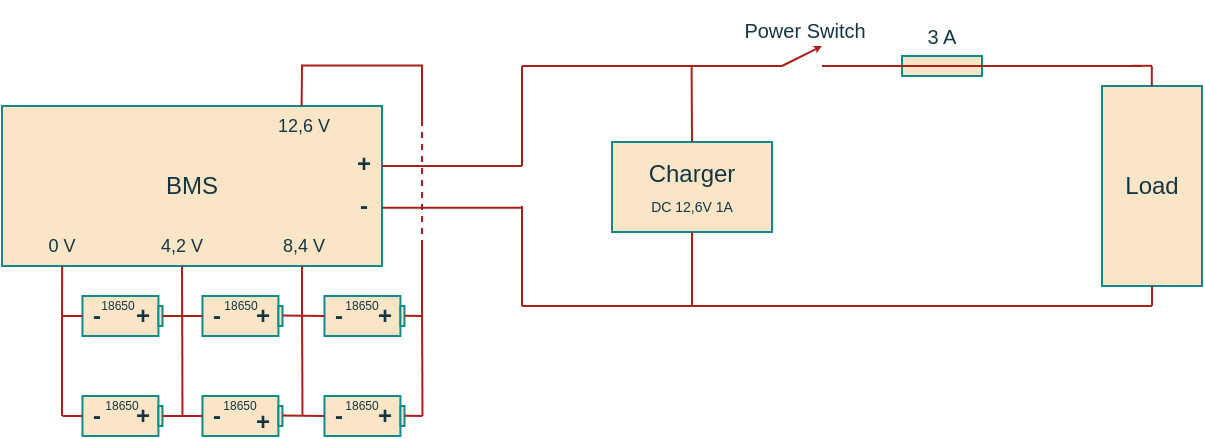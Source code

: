 <mxfile version="14.6.13" type="device"><diagram id="NViHhc32o7mC1MYV1t0E" name="Página-1"><mxGraphModel dx="1146" dy="567" grid="1" gridSize="10" guides="1" tooltips="1" connect="1" arrows="1" fold="1" page="1" pageScale="1" pageWidth="827" pageHeight="1169" background="none" math="0" shadow="0"><root><mxCell id="0"/><mxCell id="1" parent="0"/><mxCell id="QuVuDqWGLM1gUflFmB1--105" value="" style="rounded=0;whiteSpace=wrap;html=1;fontSize=3;fillColor=#FAE5C7;strokeColor=#0F8B8D;fontColor=#143642;" parent="1" vertex="1"><mxGeometry x="540" y="255" width="40" height="10" as="geometry"/></mxCell><mxCell id="QuVuDqWGLM1gUflFmB1--1" value="BMS" style="rounded=0;whiteSpace=wrap;html=1;fillColor=#FAE5C7;strokeColor=#0F8B8D;fontColor=#143642;" parent="1" vertex="1"><mxGeometry x="90" y="280" width="190" height="80" as="geometry"/></mxCell><mxCell id="QuVuDqWGLM1gUflFmB1--2" value="0 V" style="text;html=1;strokeColor=none;fillColor=none;align=center;verticalAlign=middle;whiteSpace=wrap;rounded=0;fontSize=9;fontColor=#143642;" parent="1" vertex="1"><mxGeometry x="110" y="340" width="20" height="20" as="geometry"/></mxCell><mxCell id="QuVuDqWGLM1gUflFmB1--3" value="12,6 V" style="text;html=1;strokeColor=none;fillColor=none;align=center;verticalAlign=middle;whiteSpace=wrap;rounded=0;fontSize=9;fontColor=#143642;" parent="1" vertex="1"><mxGeometry x="226" y="280" width="30" height="20" as="geometry"/></mxCell><mxCell id="QuVuDqWGLM1gUflFmB1--5" value="4,2 V" style="text;html=1;strokeColor=none;fillColor=none;align=center;verticalAlign=middle;whiteSpace=wrap;rounded=0;fontSize=9;fontColor=#143642;" parent="1" vertex="1"><mxGeometry x="165" y="340" width="30" height="20" as="geometry"/></mxCell><mxCell id="QuVuDqWGLM1gUflFmB1--7" value="8,4 V" style="text;html=1;strokeColor=none;fillColor=none;align=center;verticalAlign=middle;whiteSpace=wrap;rounded=0;fontSize=9;fontColor=#143642;" parent="1" vertex="1"><mxGeometry x="226" y="340" width="30" height="20" as="geometry"/></mxCell><mxCell id="QuVuDqWGLM1gUflFmB1--8" value="-" style="text;html=1;strokeColor=none;fillColor=none;align=center;verticalAlign=middle;whiteSpace=wrap;rounded=0;fontSize=12;fontStyle=1;fontColor=#143642;" parent="1" vertex="1"><mxGeometry x="266" y="325" width="10" height="10" as="geometry"/></mxCell><mxCell id="QuVuDqWGLM1gUflFmB1--12" value="+" style="text;html=1;strokeColor=none;fillColor=none;align=center;verticalAlign=middle;whiteSpace=wrap;rounded=0;fontSize=12;fontStyle=1;fontColor=#143642;" parent="1" vertex="1"><mxGeometry x="256" y="299" width="30" height="20" as="geometry"/></mxCell><mxCell id="QuVuDqWGLM1gUflFmB1--28" value="" style="endArrow=none;html=1;fontSize=12;exitX=0.5;exitY=0;exitDx=0;exitDy=0;labelBackgroundColor=#DAD2D8;strokeColor=#A8201A;fontColor=#143642;" parent="1" edge="1"><mxGeometry width="50" height="50" relative="1" as="geometry"><mxPoint x="239.8" y="280" as="sourcePoint"/><mxPoint x="240" y="260" as="targetPoint"/></mxGeometry></mxCell><mxCell id="QuVuDqWGLM1gUflFmB1--34" value="" style="endArrow=none;html=1;fontSize=12;labelBackgroundColor=#DAD2D8;strokeColor=#A8201A;fontColor=#143642;" parent="1" edge="1"><mxGeometry width="50" height="50" relative="1" as="geometry"><mxPoint x="240" y="380" as="sourcePoint"/><mxPoint x="240" y="360" as="targetPoint"/></mxGeometry></mxCell><mxCell id="QuVuDqWGLM1gUflFmB1--35" value="" style="endArrow=none;html=1;fontSize=12;labelBackgroundColor=#DAD2D8;strokeColor=#A8201A;fontColor=#143642;" parent="1" edge="1"><mxGeometry width="50" height="50" relative="1" as="geometry"><mxPoint x="239.5" y="259.76" as="sourcePoint"/><mxPoint x="300.5" y="259.76" as="targetPoint"/></mxGeometry></mxCell><mxCell id="QuVuDqWGLM1gUflFmB1--87" value="Charger&lt;br style=&quot;font-size: 12px&quot;&gt;&lt;font style=&quot;font-size: 7px&quot;&gt;DC 12,6V 1A&lt;/font&gt;" style="rounded=0;whiteSpace=wrap;html=1;fontSize=12;fillColor=#FAE5C7;strokeColor=#0F8B8D;fontColor=#143642;" parent="1" vertex="1"><mxGeometry x="395" y="298" width="80" height="45" as="geometry"/></mxCell><mxCell id="QuVuDqWGLM1gUflFmB1--89" value="" style="endArrow=none;html=1;fontSize=12;exitX=1;exitY=0.25;exitDx=0;exitDy=0;labelBackgroundColor=#DAD2D8;strokeColor=#A8201A;fontColor=#143642;" parent="1" edge="1"><mxGeometry width="50" height="50" relative="1" as="geometry"><mxPoint x="280" y="310.0" as="sourcePoint"/><mxPoint x="350" y="310" as="targetPoint"/></mxGeometry></mxCell><mxCell id="QuVuDqWGLM1gUflFmB1--90" value="" style="endArrow=none;html=1;fontSize=12;exitX=1;exitY=0.25;exitDx=0;exitDy=0;labelBackgroundColor=#DAD2D8;strokeColor=#A8201A;fontColor=#143642;" parent="1" edge="1"><mxGeometry width="50" height="50" relative="1" as="geometry"><mxPoint x="350" y="260" as="sourcePoint"/><mxPoint x="480" y="260" as="targetPoint"/></mxGeometry></mxCell><mxCell id="QuVuDqWGLM1gUflFmB1--91" value="" style="endArrow=none;html=1;fontSize=12;exitX=1;exitY=0.25;exitDx=0;exitDy=0;labelBackgroundColor=#DAD2D8;strokeColor=#A8201A;fontColor=#143642;" parent="1" edge="1"><mxGeometry width="50" height="50" relative="1" as="geometry"><mxPoint x="350" y="380" as="sourcePoint"/><mxPoint x="660" y="380" as="targetPoint"/></mxGeometry></mxCell><mxCell id="QuVuDqWGLM1gUflFmB1--92" value="" style="endArrow=none;html=1;fontSize=12;labelBackgroundColor=#DAD2D8;strokeColor=#A8201A;fontColor=#143642;" parent="1" edge="1"><mxGeometry width="50" height="50" relative="1" as="geometry"><mxPoint x="350" y="310" as="sourcePoint"/><mxPoint x="350.0" y="260" as="targetPoint"/></mxGeometry></mxCell><mxCell id="QuVuDqWGLM1gUflFmB1--94" value="" style="endArrow=none;html=1;fontSize=6;labelBackgroundColor=#DAD2D8;strokeColor=#A8201A;fontColor=#143642;" parent="1" edge="1"><mxGeometry width="50" height="50" relative="1" as="geometry"><mxPoint x="350" y="380" as="sourcePoint"/><mxPoint x="350" y="330" as="targetPoint"/></mxGeometry></mxCell><mxCell id="QuVuDqWGLM1gUflFmB1--95" value="" style="endArrow=none;html=1;fontSize=12;exitX=1;exitY=0.25;exitDx=0;exitDy=0;labelBackgroundColor=#DAD2D8;strokeColor=#A8201A;fontColor=#143642;" parent="1" edge="1"><mxGeometry width="50" height="50" relative="1" as="geometry"><mxPoint x="280" y="330.88" as="sourcePoint"/><mxPoint x="350" y="330.88" as="targetPoint"/></mxGeometry></mxCell><mxCell id="QuVuDqWGLM1gUflFmB1--97" value="" style="endArrow=none;dashed=1;html=1;fontSize=6;labelBackgroundColor=#DAD2D8;strokeColor=#A8201A;fontColor=#143642;" parent="1" edge="1"><mxGeometry width="50" height="50" relative="1" as="geometry"><mxPoint x="300" y="350" as="sourcePoint"/><mxPoint x="300" y="290" as="targetPoint"/></mxGeometry></mxCell><mxCell id="QuVuDqWGLM1gUflFmB1--98" value="" style="endArrow=none;html=1;fontSize=12;labelBackgroundColor=#DAD2D8;strokeColor=#A8201A;fontColor=#143642;" parent="1" edge="1"><mxGeometry width="50" height="50" relative="1" as="geometry"><mxPoint x="300" y="290" as="sourcePoint"/><mxPoint x="300" y="260" as="targetPoint"/></mxGeometry></mxCell><mxCell id="QuVuDqWGLM1gUflFmB1--99" value="" style="endArrow=none;html=1;fontSize=12;labelBackgroundColor=#DAD2D8;strokeColor=#A8201A;fontColor=#143642;" parent="1" edge="1"><mxGeometry width="50" height="50" relative="1" as="geometry"><mxPoint x="300" y="380" as="sourcePoint"/><mxPoint x="300" y="350" as="targetPoint"/></mxGeometry></mxCell><mxCell id="QuVuDqWGLM1gUflFmB1--100" value="" style="endArrow=none;html=1;fontSize=12;exitX=0.5;exitY=0;exitDx=0;exitDy=0;labelBackgroundColor=#DAD2D8;strokeColor=#A8201A;fontColor=#143642;" parent="1" source="QuVuDqWGLM1gUflFmB1--87" edge="1"><mxGeometry width="50" height="50" relative="1" as="geometry"><mxPoint x="434.8" y="300" as="sourcePoint"/><mxPoint x="434.8" y="260" as="targetPoint"/></mxGeometry></mxCell><mxCell id="QuVuDqWGLM1gUflFmB1--101" value="" style="endArrow=none;html=1;fontSize=12;exitX=0.5;exitY=0;exitDx=0;exitDy=0;entryX=0.5;entryY=1;entryDx=0;entryDy=0;labelBackgroundColor=#DAD2D8;strokeColor=#A8201A;fontColor=#143642;" parent="1" target="QuVuDqWGLM1gUflFmB1--87" edge="1"><mxGeometry width="50" height="50" relative="1" as="geometry"><mxPoint x="435" y="380" as="sourcePoint"/><mxPoint x="434.8" y="335" as="targetPoint"/></mxGeometry></mxCell><mxCell id="QuVuDqWGLM1gUflFmB1--102" value="" style="endArrow=none;html=1;fontSize=12;labelBackgroundColor=#DAD2D8;strokeColor=#A8201A;fontColor=#143642;" parent="1" edge="1"><mxGeometry width="50" height="50" relative="1" as="geometry"><mxPoint x="500" y="260" as="sourcePoint"/><mxPoint x="660" y="260" as="targetPoint"/></mxGeometry></mxCell><mxCell id="QuVuDqWGLM1gUflFmB1--104" value="" style="endArrow=classic;html=1;fontSize=3;strokeWidth=1;endSize=1;labelBackgroundColor=#DAD2D8;strokeColor=#A8201A;fontColor=#143642;" parent="1" edge="1"><mxGeometry width="50" height="50" relative="1" as="geometry"><mxPoint x="480" y="260" as="sourcePoint"/><mxPoint x="500" y="250" as="targetPoint"/><Array as="points"><mxPoint x="500" y="250"/></Array></mxGeometry></mxCell><mxCell id="QuVuDqWGLM1gUflFmB1--106" value="Load" style="rounded=0;whiteSpace=wrap;html=1;fillColor=#FAE5C7;strokeColor=#0F8B8D;fontColor=#143642;" parent="1" vertex="1"><mxGeometry x="640" y="270" width="50" height="100" as="geometry"/></mxCell><mxCell id="QuVuDqWGLM1gUflFmB1--108" value="" style="endArrow=none;html=1;strokeWidth=1;fontSize=3;entryX=0.5;entryY=1;entryDx=0;entryDy=0;labelBackgroundColor=#DAD2D8;strokeColor=#A8201A;fontColor=#143642;" parent="1" target="QuVuDqWGLM1gUflFmB1--106" edge="1"><mxGeometry width="50" height="50" relative="1" as="geometry"><mxPoint x="665" y="380" as="sourcePoint"/><mxPoint x="660" y="390" as="targetPoint"/><Array as="points"><mxPoint x="665" y="380"/></Array></mxGeometry></mxCell><mxCell id="QuVuDqWGLM1gUflFmB1--109" value="" style="endArrow=none;html=1;strokeWidth=1;fontSize=3;labelBackgroundColor=#DAD2D8;strokeColor=#A8201A;fontColor=#143642;" parent="1" edge="1"><mxGeometry width="50" height="50" relative="1" as="geometry"><mxPoint x="655" y="380" as="sourcePoint"/><mxPoint x="665" y="380" as="targetPoint"/></mxGeometry></mxCell><mxCell id="QuVuDqWGLM1gUflFmB1--110" value="" style="endArrow=none;html=1;strokeWidth=1;fontSize=3;entryX=0.5;entryY=1;entryDx=0;entryDy=0;labelBackgroundColor=#DAD2D8;strokeColor=#A8201A;fontColor=#143642;" parent="1" edge="1"><mxGeometry width="50" height="50" relative="1" as="geometry"><mxPoint x="664.9" y="270" as="sourcePoint"/><mxPoint x="664.9" y="260" as="targetPoint"/><Array as="points"><mxPoint x="664.9" y="270"/></Array></mxGeometry></mxCell><mxCell id="QuVuDqWGLM1gUflFmB1--111" value="" style="endArrow=none;html=1;strokeWidth=1;fontSize=3;labelBackgroundColor=#DAD2D8;strokeColor=#A8201A;fontColor=#143642;" parent="1" edge="1"><mxGeometry width="50" height="50" relative="1" as="geometry"><mxPoint x="655" y="259.9" as="sourcePoint"/><mxPoint x="665" y="259.9" as="targetPoint"/></mxGeometry></mxCell><mxCell id="QuVuDqWGLM1gUflFmB1--114" value="&lt;font style=&quot;font-size: 10px&quot;&gt;3 A&lt;/font&gt;" style="text;html=1;strokeColor=none;fillColor=none;align=center;verticalAlign=middle;whiteSpace=wrap;rounded=0;fontSize=12;fontColor=#143642;" parent="1" vertex="1"><mxGeometry x="540" y="235" width="40" height="20" as="geometry"/></mxCell><mxCell id="q3GwesPvui8y-p2GrBjz-51" value="" style="group;fontColor=#143642;" parent="1" vertex="1" connectable="0"><mxGeometry x="130.24" y="425" width="40.0" height="20" as="geometry"/></mxCell><mxCell id="q3GwesPvui8y-p2GrBjz-52" value="" style="rounded=0;whiteSpace=wrap;html=1;fontSize=12;fillColor=#FAE5C7;strokeColor=#0F8B8D;fontColor=#143642;" parent="q3GwesPvui8y-p2GrBjz-51" vertex="1"><mxGeometry width="37.975" height="20" as="geometry"/></mxCell><mxCell id="q3GwesPvui8y-p2GrBjz-53" value="+" style="text;html=1;strokeColor=none;fillColor=none;align=center;verticalAlign=middle;whiteSpace=wrap;rounded=0;fontSize=12;fontStyle=1;fontColor=#143642;" parent="q3GwesPvui8y-p2GrBjz-51" vertex="1"><mxGeometry x="22.785" y="5" width="15.19" height="10" as="geometry"/></mxCell><mxCell id="q3GwesPvui8y-p2GrBjz-54" value="-" style="text;html=1;strokeColor=none;fillColor=none;align=center;verticalAlign=middle;whiteSpace=wrap;rounded=0;fontSize=12;fontStyle=1;fontColor=#143642;" parent="q3GwesPvui8y-p2GrBjz-51" vertex="1"><mxGeometry x="5.063" y="7" width="5.063" height="5" as="geometry"/></mxCell><mxCell id="q3GwesPvui8y-p2GrBjz-55" value="" style="rounded=0;whiteSpace=wrap;html=1;fontSize=12;fillColor=#FAE5C7;strokeColor=#0F8B8D;fontColor=#143642;" parent="q3GwesPvui8y-p2GrBjz-51" vertex="1"><mxGeometry x="37.975" y="5" width="2.025" height="10" as="geometry"/></mxCell><mxCell id="q3GwesPvui8y-p2GrBjz-56" value="18650" style="text;html=1;strokeColor=none;fillColor=none;align=center;verticalAlign=middle;whiteSpace=wrap;rounded=0;fontSize=6;fontColor=#143642;" parent="q3GwesPvui8y-p2GrBjz-51" vertex="1"><mxGeometry x="2.842e-14" y="-5" width="40" height="20" as="geometry"/></mxCell><mxCell id="q3GwesPvui8y-p2GrBjz-57" value="" style="group;fontColor=#143642;" parent="1" vertex="1" connectable="0"><mxGeometry x="251.24" y="425" width="40" height="20" as="geometry"/></mxCell><mxCell id="q3GwesPvui8y-p2GrBjz-58" value="" style="rounded=0;whiteSpace=wrap;html=1;fontSize=12;fillColor=#FAE5C7;strokeColor=#0F8B8D;fontColor=#143642;" parent="q3GwesPvui8y-p2GrBjz-57" vertex="1"><mxGeometry width="37.975" height="20" as="geometry"/></mxCell><mxCell id="q3GwesPvui8y-p2GrBjz-59" value="+" style="text;html=1;strokeColor=none;fillColor=none;align=center;verticalAlign=middle;whiteSpace=wrap;rounded=0;fontSize=12;fontStyle=1;fontColor=#143642;" parent="q3GwesPvui8y-p2GrBjz-57" vertex="1"><mxGeometry x="22.785" y="5" width="15.19" height="10" as="geometry"/></mxCell><mxCell id="q3GwesPvui8y-p2GrBjz-60" value="-" style="text;html=1;strokeColor=none;fillColor=none;align=center;verticalAlign=middle;whiteSpace=wrap;rounded=0;fontSize=12;fontStyle=1;fontColor=#143642;" parent="q3GwesPvui8y-p2GrBjz-57" vertex="1"><mxGeometry x="5.063" y="7" width="5.063" height="5" as="geometry"/></mxCell><mxCell id="q3GwesPvui8y-p2GrBjz-61" value="" style="rounded=0;whiteSpace=wrap;html=1;fontSize=12;fillColor=#FAE5C7;strokeColor=#0F8B8D;fontColor=#143642;" parent="q3GwesPvui8y-p2GrBjz-57" vertex="1"><mxGeometry x="37.975" y="5" width="2.025" height="10" as="geometry"/></mxCell><mxCell id="q3GwesPvui8y-p2GrBjz-62" value="18650" style="text;html=1;strokeColor=none;fillColor=none;align=center;verticalAlign=middle;whiteSpace=wrap;rounded=0;fontSize=6;fontColor=#143642;" parent="q3GwesPvui8y-p2GrBjz-57" vertex="1"><mxGeometry x="-1.01" y="-5" width="40" height="20" as="geometry"/></mxCell><mxCell id="q3GwesPvui8y-p2GrBjz-63" value="" style="group;fontColor=#143642;" parent="1" vertex="1" connectable="0"><mxGeometry x="190.24" y="425" width="40" height="20" as="geometry"/></mxCell><mxCell id="q3GwesPvui8y-p2GrBjz-64" value="" style="rounded=0;whiteSpace=wrap;html=1;fontSize=12;fillColor=#FAE5C7;strokeColor=#0F8B8D;fontColor=#143642;" parent="q3GwesPvui8y-p2GrBjz-63" vertex="1"><mxGeometry width="37.975" height="20" as="geometry"/></mxCell><mxCell id="q3GwesPvui8y-p2GrBjz-65" value="+" style="text;html=1;strokeColor=none;fillColor=none;align=center;verticalAlign=middle;whiteSpace=wrap;rounded=0;fontSize=12;fontStyle=1;fontColor=#143642;" parent="q3GwesPvui8y-p2GrBjz-63" vertex="1"><mxGeometry x="22.78" y="10" width="15.19" height="5" as="geometry"/></mxCell><mxCell id="q3GwesPvui8y-p2GrBjz-66" value="-" style="text;html=1;strokeColor=none;fillColor=none;align=center;verticalAlign=middle;whiteSpace=wrap;rounded=0;fontSize=12;fontStyle=1;fontColor=#143642;" parent="q3GwesPvui8y-p2GrBjz-63" vertex="1"><mxGeometry x="5.063" y="7" width="5.063" height="5" as="geometry"/></mxCell><mxCell id="q3GwesPvui8y-p2GrBjz-67" value="" style="rounded=0;whiteSpace=wrap;html=1;fontSize=12;fillColor=#FAE5C7;strokeColor=#0F8B8D;fontColor=#143642;" parent="q3GwesPvui8y-p2GrBjz-63" vertex="1"><mxGeometry x="37.975" y="5" width="2.025" height="10" as="geometry"/></mxCell><mxCell id="q3GwesPvui8y-p2GrBjz-68" value="18650" style="text;html=1;strokeColor=none;fillColor=none;align=center;verticalAlign=middle;whiteSpace=wrap;rounded=0;fontSize=6;fontColor=#143642;" parent="q3GwesPvui8y-p2GrBjz-63" vertex="1"><mxGeometry x="-1.01" y="-5" width="40" height="20" as="geometry"/></mxCell><mxCell id="q3GwesPvui8y-p2GrBjz-69" value="" style="endArrow=none;html=1;fontSize=12;entryX=0;entryY=0.5;entryDx=0;entryDy=0;labelBackgroundColor=#DAD2D8;strokeColor=#A8201A;fontColor=#143642;" parent="1" target="q3GwesPvui8y-p2GrBjz-52" edge="1"><mxGeometry width="50" height="50" relative="1" as="geometry"><mxPoint x="120.24" y="435" as="sourcePoint"/><mxPoint x="220.24" y="445" as="targetPoint"/></mxGeometry></mxCell><mxCell id="q3GwesPvui8y-p2GrBjz-70" value="" style="endArrow=none;html=1;fontSize=12;entryX=0;entryY=0.5;entryDx=0;entryDy=0;labelBackgroundColor=#DAD2D8;strokeColor=#A8201A;fontColor=#143642;" parent="1" target="q3GwesPvui8y-p2GrBjz-64" edge="1"><mxGeometry width="50" height="50" relative="1" as="geometry"><mxPoint x="170.24" y="435" as="sourcePoint"/><mxPoint x="210.24" y="425" as="targetPoint"/></mxGeometry></mxCell><mxCell id="q3GwesPvui8y-p2GrBjz-71" value="" style="endArrow=none;html=1;fontSize=12;entryX=0;entryY=0.5;entryDx=0;entryDy=0;labelBackgroundColor=#DAD2D8;strokeColor=#A8201A;fontColor=#143642;" parent="1" target="q3GwesPvui8y-p2GrBjz-58" edge="1"><mxGeometry width="50" height="50" relative="1" as="geometry"><mxPoint x="230.24" y="434.8" as="sourcePoint"/><mxPoint x="250.24" y="434.8" as="targetPoint"/></mxGeometry></mxCell><mxCell id="q3GwesPvui8y-p2GrBjz-72" value="" style="endArrow=none;html=1;fontSize=12;labelBackgroundColor=#DAD2D8;strokeColor=#A8201A;fontColor=#143642;" parent="1" edge="1"><mxGeometry width="50" height="50" relative="1" as="geometry"><mxPoint x="291.24" y="434.86" as="sourcePoint"/><mxPoint x="300.24" y="435" as="targetPoint"/></mxGeometry></mxCell><mxCell id="q3GwesPvui8y-p2GrBjz-73" value="" style="group;fontColor=#143642;" parent="1" vertex="1" connectable="0"><mxGeometry x="130.24" y="375" width="40" height="20" as="geometry"/></mxCell><mxCell id="q3GwesPvui8y-p2GrBjz-74" value="" style="rounded=0;whiteSpace=wrap;html=1;fontSize=12;fillColor=#FAE5C7;strokeColor=#0F8B8D;fontColor=#143642;" parent="q3GwesPvui8y-p2GrBjz-73" vertex="1"><mxGeometry width="37.975" height="20" as="geometry"/></mxCell><mxCell id="q3GwesPvui8y-p2GrBjz-75" value="+" style="text;html=1;strokeColor=none;fillColor=none;align=center;verticalAlign=middle;whiteSpace=wrap;rounded=0;fontSize=12;fontStyle=1;fontColor=#143642;" parent="q3GwesPvui8y-p2GrBjz-73" vertex="1"><mxGeometry x="22.785" y="5" width="15.19" height="10" as="geometry"/></mxCell><mxCell id="q3GwesPvui8y-p2GrBjz-76" value="-" style="text;html=1;strokeColor=none;fillColor=none;align=center;verticalAlign=middle;whiteSpace=wrap;rounded=0;fontSize=12;fontStyle=1;fontColor=#143642;" parent="q3GwesPvui8y-p2GrBjz-73" vertex="1"><mxGeometry x="5.063" y="7" width="5.063" height="5" as="geometry"/></mxCell><mxCell id="q3GwesPvui8y-p2GrBjz-77" value="" style="rounded=0;whiteSpace=wrap;html=1;fontSize=12;fillColor=#FAE5C7;strokeColor=#0F8B8D;fontColor=#143642;" parent="q3GwesPvui8y-p2GrBjz-73" vertex="1"><mxGeometry x="37.975" y="5" width="2.025" height="10" as="geometry"/></mxCell><mxCell id="q3GwesPvui8y-p2GrBjz-78" value="18650" style="text;html=1;strokeColor=none;fillColor=none;align=center;verticalAlign=middle;whiteSpace=wrap;rounded=0;fontSize=6;fontColor=#143642;" parent="q3GwesPvui8y-p2GrBjz-73" vertex="1"><mxGeometry x="-2.03" y="-5" width="40" height="20" as="geometry"/></mxCell><mxCell id="q3GwesPvui8y-p2GrBjz-79" value="" style="group;fontColor=#143642;" parent="1" vertex="1" connectable="0"><mxGeometry x="251.24" y="375" width="40" height="20" as="geometry"/></mxCell><mxCell id="q3GwesPvui8y-p2GrBjz-80" value="" style="rounded=0;whiteSpace=wrap;html=1;fontSize=12;fillColor=#FAE5C7;strokeColor=#0F8B8D;fontColor=#143642;" parent="q3GwesPvui8y-p2GrBjz-79" vertex="1"><mxGeometry width="37.975" height="20" as="geometry"/></mxCell><mxCell id="q3GwesPvui8y-p2GrBjz-81" value="+" style="text;html=1;strokeColor=none;fillColor=none;align=center;verticalAlign=middle;whiteSpace=wrap;rounded=0;fontSize=12;fontStyle=1;fontColor=#143642;" parent="q3GwesPvui8y-p2GrBjz-79" vertex="1"><mxGeometry x="22.785" y="5" width="15.19" height="10" as="geometry"/></mxCell><mxCell id="q3GwesPvui8y-p2GrBjz-82" value="-" style="text;html=1;strokeColor=none;fillColor=none;align=center;verticalAlign=middle;whiteSpace=wrap;rounded=0;fontSize=12;fontStyle=1;fontColor=#143642;" parent="q3GwesPvui8y-p2GrBjz-79" vertex="1"><mxGeometry x="5.063" y="7" width="5.063" height="5" as="geometry"/></mxCell><mxCell id="q3GwesPvui8y-p2GrBjz-83" value="" style="rounded=0;whiteSpace=wrap;html=1;fontSize=12;fillColor=#FAE5C7;strokeColor=#0F8B8D;fontColor=#143642;" parent="q3GwesPvui8y-p2GrBjz-79" vertex="1"><mxGeometry x="37.975" y="5" width="2.025" height="10" as="geometry"/></mxCell><mxCell id="q3GwesPvui8y-p2GrBjz-84" value="18650" style="text;html=1;strokeColor=none;fillColor=none;align=center;verticalAlign=middle;whiteSpace=wrap;rounded=0;fontSize=6;fontColor=#143642;" parent="q3GwesPvui8y-p2GrBjz-79" vertex="1"><mxGeometry x="-1.01" y="-5" width="40" height="20" as="geometry"/></mxCell><mxCell id="q3GwesPvui8y-p2GrBjz-85" value="" style="group;fontColor=#143642;" parent="1" vertex="1" connectable="0"><mxGeometry x="190.24" y="375" width="40" height="20" as="geometry"/></mxCell><mxCell id="q3GwesPvui8y-p2GrBjz-86" value="" style="rounded=0;whiteSpace=wrap;html=1;fontSize=12;fillColor=#FAE5C7;strokeColor=#0F8B8D;fontColor=#143642;" parent="q3GwesPvui8y-p2GrBjz-85" vertex="1"><mxGeometry width="37.975" height="20" as="geometry"/></mxCell><mxCell id="q3GwesPvui8y-p2GrBjz-87" value="+" style="text;html=1;strokeColor=none;fillColor=none;align=center;verticalAlign=middle;whiteSpace=wrap;rounded=0;fontSize=12;fontStyle=1;fontColor=#143642;" parent="q3GwesPvui8y-p2GrBjz-85" vertex="1"><mxGeometry x="22.785" y="5" width="15.19" height="10" as="geometry"/></mxCell><mxCell id="q3GwesPvui8y-p2GrBjz-88" value="-" style="text;html=1;strokeColor=none;fillColor=none;align=center;verticalAlign=middle;whiteSpace=wrap;rounded=0;fontSize=12;fontStyle=1;fontColor=#143642;" parent="q3GwesPvui8y-p2GrBjz-85" vertex="1"><mxGeometry x="5.063" y="7" width="5.063" height="5" as="geometry"/></mxCell><mxCell id="q3GwesPvui8y-p2GrBjz-89" value="" style="rounded=0;whiteSpace=wrap;html=1;fontSize=12;fillColor=#FAE5C7;strokeColor=#0F8B8D;fontColor=#143642;" parent="q3GwesPvui8y-p2GrBjz-85" vertex="1"><mxGeometry x="37.975" y="5" width="2.025" height="10" as="geometry"/></mxCell><mxCell id="q3GwesPvui8y-p2GrBjz-90" value="18650" style="text;html=1;strokeColor=none;fillColor=none;align=center;verticalAlign=middle;whiteSpace=wrap;rounded=0;fontSize=6;fontColor=#143642;" parent="q3GwesPvui8y-p2GrBjz-85" vertex="1"><mxGeometry y="-5" width="38.99" height="20" as="geometry"/></mxCell><mxCell id="q3GwesPvui8y-p2GrBjz-91" value="" style="endArrow=none;html=1;fontSize=12;entryX=0;entryY=0.5;entryDx=0;entryDy=0;labelBackgroundColor=#DAD2D8;strokeColor=#A8201A;fontColor=#143642;" parent="1" target="q3GwesPvui8y-p2GrBjz-74" edge="1"><mxGeometry width="50" height="50" relative="1" as="geometry"><mxPoint x="120.24" y="385" as="sourcePoint"/><mxPoint x="220.24" y="395" as="targetPoint"/></mxGeometry></mxCell><mxCell id="q3GwesPvui8y-p2GrBjz-92" value="" style="endArrow=none;html=1;fontSize=12;entryX=0;entryY=0.5;entryDx=0;entryDy=0;labelBackgroundColor=#DAD2D8;strokeColor=#A8201A;fontColor=#143642;" parent="1" target="q3GwesPvui8y-p2GrBjz-86" edge="1"><mxGeometry width="50" height="50" relative="1" as="geometry"><mxPoint x="170.24" y="385" as="sourcePoint"/><mxPoint x="210.24" y="375" as="targetPoint"/></mxGeometry></mxCell><mxCell id="q3GwesPvui8y-p2GrBjz-93" value="" style="endArrow=none;html=1;fontSize=12;entryX=0;entryY=0.5;entryDx=0;entryDy=0;labelBackgroundColor=#DAD2D8;strokeColor=#A8201A;fontColor=#143642;" parent="1" target="q3GwesPvui8y-p2GrBjz-80" edge="1"><mxGeometry width="50" height="50" relative="1" as="geometry"><mxPoint x="230.24" y="384.8" as="sourcePoint"/><mxPoint x="250.24" y="384.8" as="targetPoint"/></mxGeometry></mxCell><mxCell id="q3GwesPvui8y-p2GrBjz-94" value="" style="endArrow=none;html=1;fontSize=12;labelBackgroundColor=#DAD2D8;strokeColor=#A8201A;fontColor=#143642;" parent="1" edge="1"><mxGeometry width="50" height="50" relative="1" as="geometry"><mxPoint x="291.24" y="384.86" as="sourcePoint"/><mxPoint x="300.24" y="385" as="targetPoint"/></mxGeometry></mxCell><mxCell id="q3GwesPvui8y-p2GrBjz-95" value="" style="endArrow=none;html=1;fontSize=12;labelBackgroundColor=#DAD2D8;strokeColor=#A8201A;fontColor=#143642;" parent="1" edge="1"><mxGeometry width="50" height="50" relative="1" as="geometry"><mxPoint x="120" y="435" as="sourcePoint"/><mxPoint x="120.0" y="385" as="targetPoint"/></mxGeometry></mxCell><mxCell id="q3GwesPvui8y-p2GrBjz-96" value="" style="endArrow=none;html=1;fontSize=12;entryX=0.5;entryY=1;entryDx=0;entryDy=0;labelBackgroundColor=#DAD2D8;strokeColor=#A8201A;fontColor=#143642;" parent="1" target="QuVuDqWGLM1gUflFmB1--5" edge="1"><mxGeometry width="50" height="50" relative="1" as="geometry"><mxPoint x="180.24" y="435" as="sourcePoint"/><mxPoint x="180.0" y="385" as="targetPoint"/></mxGeometry></mxCell><mxCell id="q3GwesPvui8y-p2GrBjz-97" value="" style="endArrow=none;html=1;fontSize=12;labelBackgroundColor=#DAD2D8;strokeColor=#A8201A;fontColor=#143642;" parent="1" edge="1"><mxGeometry width="50" height="50" relative="1" as="geometry"><mxPoint x="240.24" y="435" as="sourcePoint"/><mxPoint x="240" y="380" as="targetPoint"/></mxGeometry></mxCell><mxCell id="q3GwesPvui8y-p2GrBjz-98" value="" style="endArrow=none;html=1;fontSize=12;labelBackgroundColor=#DAD2D8;strokeColor=#A8201A;fontColor=#143642;" parent="1" edge="1"><mxGeometry width="50" height="50" relative="1" as="geometry"><mxPoint x="300.24" y="435" as="sourcePoint"/><mxPoint x="300" y="380" as="targetPoint"/></mxGeometry></mxCell><mxCell id="q3GwesPvui8y-p2GrBjz-101" value="" style="endArrow=none;html=1;fontSize=12;labelBackgroundColor=#DAD2D8;strokeColor=#A8201A;fontColor=#143642;" parent="1" edge="1"><mxGeometry width="50" height="50" relative="1" as="geometry"><mxPoint x="120" y="390" as="sourcePoint"/><mxPoint x="120.08" y="360" as="targetPoint"/></mxGeometry></mxCell><mxCell id="mUUSb0-hclYDAPfG0mbq-1" value="&lt;font style=&quot;font-size: 10px&quot;&gt;Power Switch&lt;/font&gt;" style="text;html=1;strokeColor=none;fillColor=none;align=center;verticalAlign=middle;whiteSpace=wrap;rounded=0;fontSize=12;fontColor=#143642;" vertex="1" parent="1"><mxGeometry x="446" y="227" width="91" height="30" as="geometry"/></mxCell></root></mxGraphModel></diagram></mxfile>